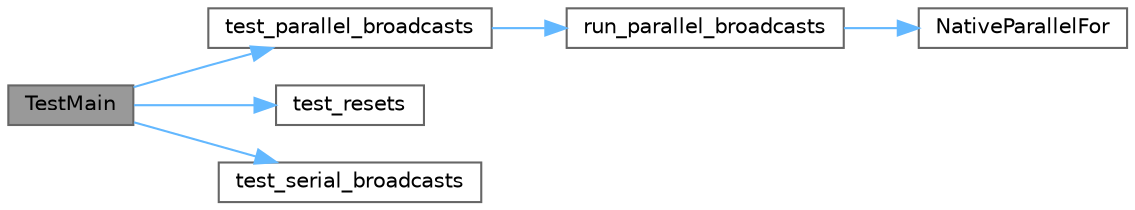 digraph "TestMain"
{
 // LATEX_PDF_SIZE
  bgcolor="transparent";
  edge [fontname=Helvetica,fontsize=10,labelfontname=Helvetica,labelfontsize=10];
  node [fontname=Helvetica,fontsize=10,shape=box,height=0.2,width=0.4];
  rankdir="LR";
  Node1 [id="Node000001",label="TestMain",height=0.2,width=0.4,color="gray40", fillcolor="grey60", style="filled", fontcolor="black",tooltip="Entry point to a TBB unit test application"];
  Node1 -> Node2 [id="edge1_Node000001_Node000002",color="steelblue1",style="solid",tooltip=" "];
  Node2 [id="Node000002",label="test_parallel_broadcasts",height=0.2,width=0.4,color="grey40", fillcolor="white", style="filled",URL="$test__broadcast__node_8cpp.html#aef644838b4389573f47fb68753a7366a",tooltip=" "];
  Node2 -> Node3 [id="edge2_Node000002_Node000003",color="steelblue1",style="solid",tooltip=" "];
  Node3 [id="Node000003",label="run_parallel_broadcasts",height=0.2,width=0.4,color="grey40", fillcolor="white", style="filled",URL="$test__broadcast__node_8cpp.html#ab6a27ea62d438c467f2115345836df06",tooltip=" "];
  Node3 -> Node4 [id="edge3_Node000003_Node000004",color="steelblue1",style="solid",tooltip=" "];
  Node4 [id="Node000004",label="NativeParallelFor",height=0.2,width=0.4,color="grey40", fillcolor="white", style="filled",URL="$harness_8h.html#ad5b2c9cf4e169014b7919debb3c91d45",tooltip="Execute body(i) in parallel for i in the interval [0,n)."];
  Node1 -> Node5 [id="edge4_Node000001_Node000005",color="steelblue1",style="solid",tooltip=" "];
  Node5 [id="Node000005",label="test_resets",height=0.2,width=0.4,color="grey40", fillcolor="white", style="filled",URL="$test__broadcast__node_8cpp.html#abb74be7aed3dd07a986e374944310e1b",tooltip=" "];
  Node1 -> Node6 [id="edge5_Node000001_Node000006",color="steelblue1",style="solid",tooltip=" "];
  Node6 [id="Node000006",label="test_serial_broadcasts",height=0.2,width=0.4,color="grey40", fillcolor="white", style="filled",URL="$test__broadcast__node_8cpp.html#aa4d7577c7e359ca823ace7b7fcb064e6",tooltip=" "];
}
